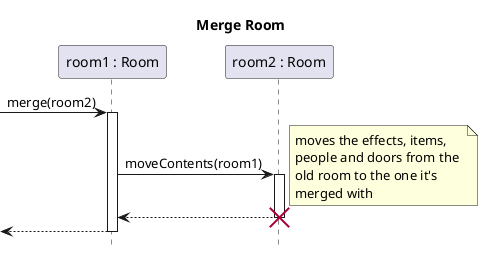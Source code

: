 @startuml room-merge
title Merge Room
hide footbox
participant "room1 : Room" as r1
participant "room2 : Room" as r2


[-> r1 ++: merge(room2)
    r1 -> r2 ++: moveContents(room1)
    note right
        moves the effects, items,
        people and doors from the 
        old room to the one it's 
        merged with
    end note
    return
destroy r2
return
@enduml